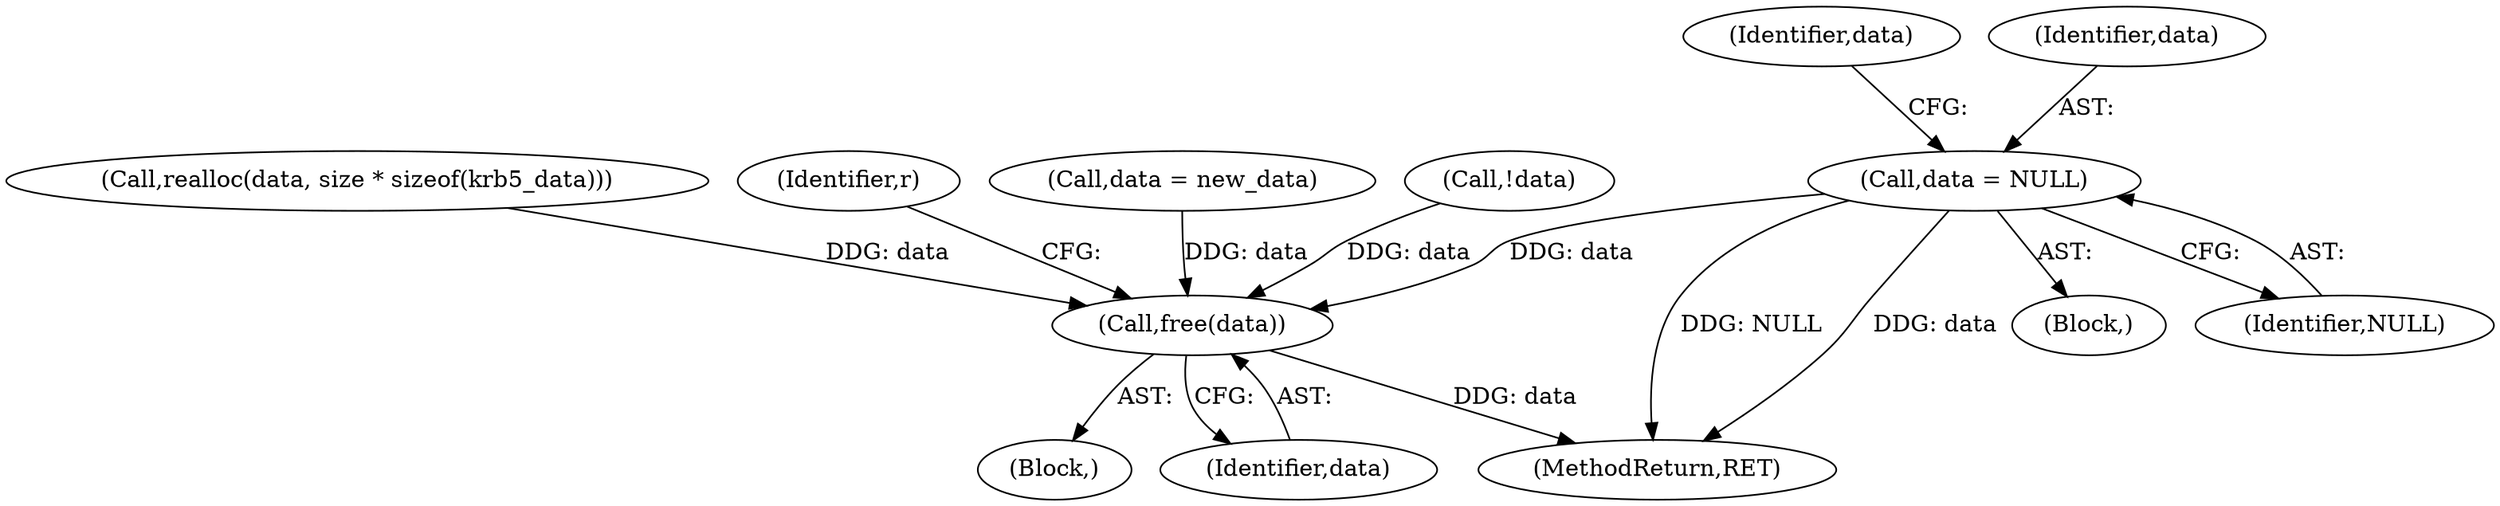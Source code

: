 digraph "0_krb5_f0c094a1b745d91ef2f9a4eae2149aac026a5789@pointer" {
"1000257" [label="(Call,data = NULL)"];
"1000275" [label="(Call,free(data))"];
"1000275" [label="(Call,free(data))"];
"1000173" [label="(Call,realloc(data, size * sizeof(krb5_data)))"];
"1000262" [label="(Block,)"];
"1000278" [label="(Identifier,r)"];
"1000182" [label="(Call,data = new_data)"];
"1000142" [label="(Call,!data)"];
"1000261" [label="(Identifier,data)"];
"1000258" [label="(Identifier,data)"];
"1000281" [label="(MethodReturn,RET)"];
"1000226" [label="(Block,)"];
"1000259" [label="(Identifier,NULL)"];
"1000257" [label="(Call,data = NULL)"];
"1000276" [label="(Identifier,data)"];
"1000257" -> "1000226"  [label="AST: "];
"1000257" -> "1000259"  [label="CFG: "];
"1000258" -> "1000257"  [label="AST: "];
"1000259" -> "1000257"  [label="AST: "];
"1000261" -> "1000257"  [label="CFG: "];
"1000257" -> "1000281"  [label="DDG: NULL"];
"1000257" -> "1000281"  [label="DDG: data"];
"1000257" -> "1000275"  [label="DDG: data"];
"1000275" -> "1000262"  [label="AST: "];
"1000275" -> "1000276"  [label="CFG: "];
"1000276" -> "1000275"  [label="AST: "];
"1000278" -> "1000275"  [label="CFG: "];
"1000275" -> "1000281"  [label="DDG: data"];
"1000142" -> "1000275"  [label="DDG: data"];
"1000182" -> "1000275"  [label="DDG: data"];
"1000173" -> "1000275"  [label="DDG: data"];
}
